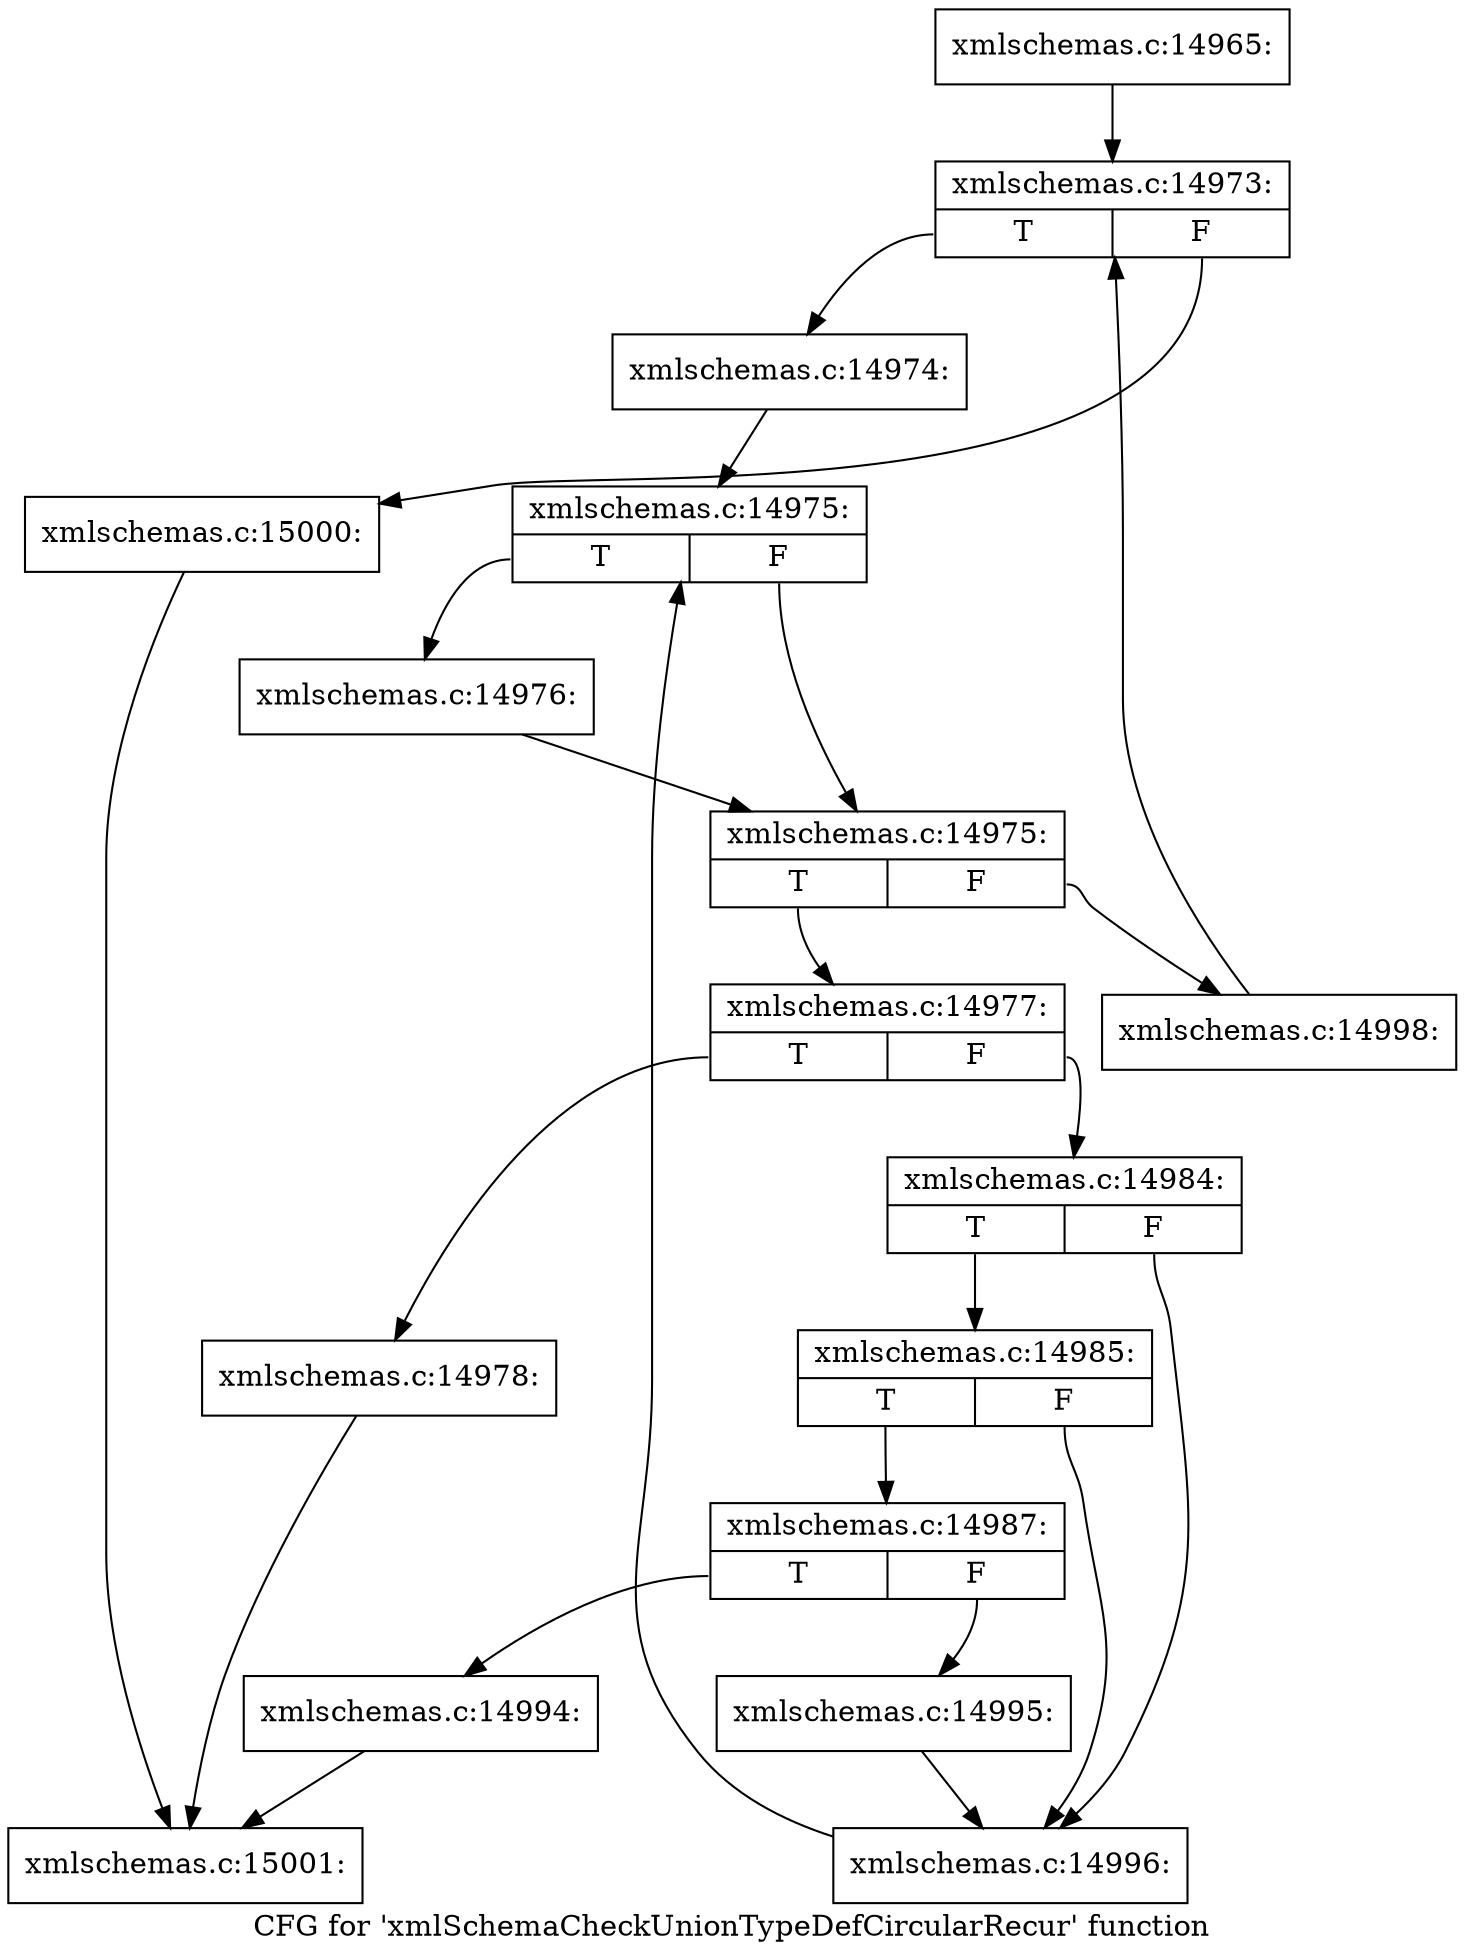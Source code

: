 digraph "CFG for 'xmlSchemaCheckUnionTypeDefCircularRecur' function" {
	label="CFG for 'xmlSchemaCheckUnionTypeDefCircularRecur' function";

	Node0x512d140 [shape=record,label="{xmlschemas.c:14965:}"];
	Node0x512d140 -> Node0x512e3f0;
	Node0x512e3f0 [shape=record,label="{xmlschemas.c:14973:|{<s0>T|<s1>F}}"];
	Node0x512e3f0:s0 -> Node0x512e7e0;
	Node0x512e3f0:s1 -> Node0x512e610;
	Node0x512e7e0 [shape=record,label="{xmlschemas.c:14974:}"];
	Node0x512e7e0 -> Node0x512eaf0;
	Node0x512eaf0 [shape=record,label="{xmlschemas.c:14975:|{<s0>T|<s1>F}}"];
	Node0x512eaf0:s0 -> Node0x512ede0;
	Node0x512eaf0:s1 -> Node0x512ed90;
	Node0x512ede0 [shape=record,label="{xmlschemas.c:14976:}"];
	Node0x512ede0 -> Node0x512ed90;
	Node0x512ed90 [shape=record,label="{xmlschemas.c:14975:|{<s0>T|<s1>F}}"];
	Node0x512ed90:s0 -> Node0x512f370;
	Node0x512ed90:s1 -> Node0x512ed10;
	Node0x512f370 [shape=record,label="{xmlschemas.c:14977:|{<s0>T|<s1>F}}"];
	Node0x512f370:s0 -> Node0x512f560;
	Node0x512f370:s1 -> Node0x512f5b0;
	Node0x512f560 [shape=record,label="{xmlschemas.c:14978:}"];
	Node0x512f560 -> Node0x512d470;
	Node0x512f5b0 [shape=record,label="{xmlschemas.c:14984:|{<s0>T|<s1>F}}"];
	Node0x512f5b0:s0 -> Node0x5130140;
	Node0x512f5b0:s1 -> Node0x51300f0;
	Node0x5130140 [shape=record,label="{xmlschemas.c:14985:|{<s0>T|<s1>F}}"];
	Node0x5130140:s0 -> Node0x51300a0;
	Node0x5130140:s1 -> Node0x51300f0;
	Node0x51300a0 [shape=record,label="{xmlschemas.c:14987:|{<s0>T|<s1>F}}"];
	Node0x51300a0:s0 -> Node0x51314b0;
	Node0x51300a0:s1 -> Node0x5131500;
	Node0x51314b0 [shape=record,label="{xmlschemas.c:14994:}"];
	Node0x51314b0 -> Node0x512d470;
	Node0x5131500 [shape=record,label="{xmlschemas.c:14995:}"];
	Node0x5131500 -> Node0x51300f0;
	Node0x51300f0 [shape=record,label="{xmlschemas.c:14996:}"];
	Node0x51300f0 -> Node0x512eaf0;
	Node0x512ed10 [shape=record,label="{xmlschemas.c:14998:}"];
	Node0x512ed10 -> Node0x512e3f0;
	Node0x512e610 [shape=record,label="{xmlschemas.c:15000:}"];
	Node0x512e610 -> Node0x512d470;
	Node0x512d470 [shape=record,label="{xmlschemas.c:15001:}"];
}
